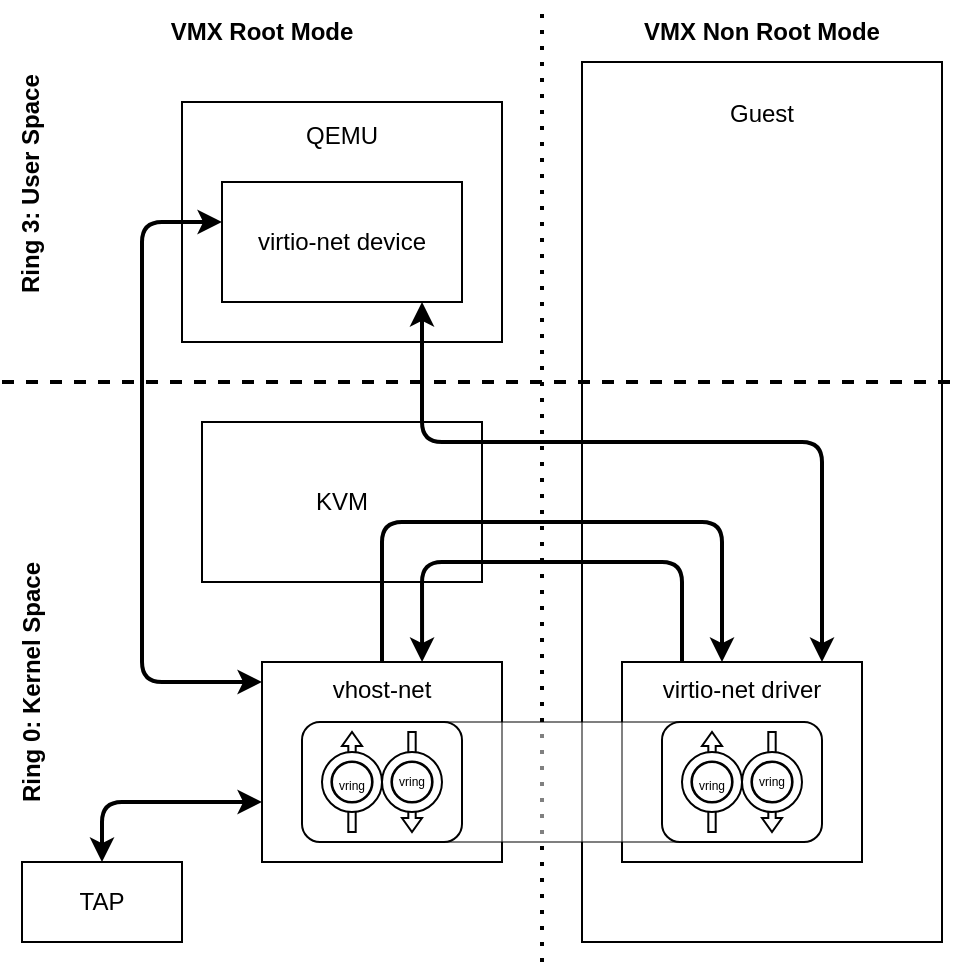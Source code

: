 <mxfile version="20.2.8" type="github">
  <diagram id="oZOYW1duo3crIYeeSJwp" name="Page-1">
    <mxGraphModel dx="948" dy="529" grid="1" gridSize="10" guides="1" tooltips="1" connect="1" arrows="1" fold="1" page="1" pageScale="1" pageWidth="500" pageHeight="500" math="0" shadow="0">
      <root>
        <mxCell id="0" />
        <mxCell id="1" parent="0" />
        <mxCell id="YKHGhaV-Iw9WPsnm1_ly-8" value="&lt;div&gt;Guest&lt;/div&gt;&lt;div&gt;&lt;br&gt;&lt;/div&gt;&lt;div&gt;&lt;br&gt;&lt;/div&gt;&lt;div&gt;&lt;br&gt;&lt;/div&gt;&lt;div&gt;&lt;br&gt;&lt;/div&gt;&lt;div&gt;&lt;br&gt;&lt;/div&gt;&lt;div&gt;&lt;br&gt;&lt;/div&gt;&lt;div&gt;&lt;br&gt;&lt;/div&gt;&lt;div&gt;&lt;br&gt;&lt;/div&gt;&lt;div&gt;&lt;br&gt;&lt;/div&gt;&lt;div&gt;&lt;br&gt;&lt;/div&gt;&lt;div&gt;&lt;br&gt;&lt;/div&gt;&lt;div&gt;&lt;br&gt;&lt;/div&gt;&lt;div&gt;&lt;br&gt;&lt;/div&gt;&lt;div&gt;&lt;br&gt;&lt;/div&gt;&lt;div&gt;&lt;br&gt;&lt;/div&gt;&lt;div&gt;&lt;br&gt;&lt;/div&gt;&lt;div&gt;&lt;br&gt;&lt;/div&gt;&lt;div&gt;&lt;br&gt;&lt;/div&gt;&lt;div&gt;&lt;br&gt;&lt;/div&gt;&lt;div&gt;&lt;br&gt;&lt;/div&gt;&lt;div&gt;&lt;br&gt;&lt;/div&gt;&lt;div&gt;&lt;br&gt;&lt;/div&gt;&lt;div&gt;&lt;br&gt;&lt;/div&gt;&lt;div&gt;&lt;br&gt;&lt;/div&gt;&lt;div&gt;&lt;br&gt;&lt;/div&gt;&lt;div&gt;&lt;br&gt;&lt;/div&gt;&lt;div&gt;&lt;br&gt;&lt;/div&gt;" style="rounded=0;whiteSpace=wrap;html=1;" vertex="1" parent="1">
          <mxGeometry x="300" y="40" width="180" height="440" as="geometry" />
        </mxCell>
        <mxCell id="YKHGhaV-Iw9WPsnm1_ly-1" value="" style="endArrow=none;dashed=1;html=1;rounded=0;strokeWidth=2;" edge="1" parent="1">
          <mxGeometry width="50" height="50" relative="1" as="geometry">
            <mxPoint x="10" y="200" as="sourcePoint" />
            <mxPoint x="490" y="200" as="targetPoint" />
          </mxGeometry>
        </mxCell>
        <mxCell id="YKHGhaV-Iw9WPsnm1_ly-3" value="" style="endArrow=none;dashed=1;html=1;dashPattern=1 3;strokeWidth=2;rounded=0;" edge="1" parent="1">
          <mxGeometry width="50" height="50" relative="1" as="geometry">
            <mxPoint x="280" y="490" as="sourcePoint" />
            <mxPoint x="280" y="10" as="targetPoint" />
          </mxGeometry>
        </mxCell>
        <mxCell id="YKHGhaV-Iw9WPsnm1_ly-4" value="VMX Root Mode" style="text;html=1;strokeColor=none;fillColor=none;align=center;verticalAlign=middle;whiteSpace=wrap;rounded=0;fontStyle=1" vertex="1" parent="1">
          <mxGeometry x="10" y="10" width="260" height="30" as="geometry" />
        </mxCell>
        <mxCell id="YKHGhaV-Iw9WPsnm1_ly-5" value="&lt;b&gt;VMX Non Root Mode&lt;/b&gt;" style="text;html=1;strokeColor=none;fillColor=none;align=center;verticalAlign=middle;whiteSpace=wrap;rounded=0;" vertex="1" parent="1">
          <mxGeometry x="290" y="10" width="200" height="30" as="geometry" />
        </mxCell>
        <mxCell id="YKHGhaV-Iw9WPsnm1_ly-6" value="Ring 3: User Space" style="text;html=1;strokeColor=none;fillColor=none;align=center;verticalAlign=middle;whiteSpace=wrap;rounded=0;rotation=270;fontStyle=1" vertex="1" parent="1">
          <mxGeometry x="-64.69" y="85.31" width="179.38" height="30" as="geometry" />
        </mxCell>
        <mxCell id="YKHGhaV-Iw9WPsnm1_ly-7" value="Ring 0: Kernel Space" style="text;html=1;strokeColor=none;fillColor=none;align=center;verticalAlign=middle;whiteSpace=wrap;rounded=0;rotation=270;fontStyle=1" vertex="1" parent="1">
          <mxGeometry x="-115" y="335" width="280" height="30" as="geometry" />
        </mxCell>
        <mxCell id="YKHGhaV-Iw9WPsnm1_ly-9" value="TAP" style="rounded=0;whiteSpace=wrap;html=1;" vertex="1" parent="1">
          <mxGeometry x="20" y="440" width="80" height="40" as="geometry" />
        </mxCell>
        <mxCell id="YKHGhaV-Iw9WPsnm1_ly-10" value="KVM" style="rounded=0;whiteSpace=wrap;html=1;" vertex="1" parent="1">
          <mxGeometry x="110" y="220" width="140" height="80" as="geometry" />
        </mxCell>
        <mxCell id="YKHGhaV-Iw9WPsnm1_ly-41" style="edgeStyle=orthogonalEdgeStyle;rounded=1;orthogonalLoop=1;jettySize=auto;html=1;entryX=0.5;entryY=0;entryDx=0;entryDy=0;strokeWidth=2;fontSize=12;startArrow=classic;startFill=1;" edge="1" parent="1" source="YKHGhaV-Iw9WPsnm1_ly-11" target="YKHGhaV-Iw9WPsnm1_ly-9">
          <mxGeometry relative="1" as="geometry">
            <Array as="points">
              <mxPoint x="60" y="410" />
            </Array>
          </mxGeometry>
        </mxCell>
        <mxCell id="YKHGhaV-Iw9WPsnm1_ly-42" style="edgeStyle=orthogonalEdgeStyle;rounded=1;orthogonalLoop=1;jettySize=auto;html=1;strokeWidth=2;fontSize=12;startArrow=none;startFill=0;" edge="1" parent="1" source="YKHGhaV-Iw9WPsnm1_ly-11" target="YKHGhaV-Iw9WPsnm1_ly-22">
          <mxGeometry relative="1" as="geometry">
            <Array as="points">
              <mxPoint x="200" y="270" />
              <mxPoint x="370" y="270" />
            </Array>
          </mxGeometry>
        </mxCell>
        <mxCell id="YKHGhaV-Iw9WPsnm1_ly-11" value="&lt;div&gt;vhost-net&lt;/div&gt;&lt;div&gt;&lt;br&gt;&lt;/div&gt;&lt;div&gt;&lt;br&gt;&lt;/div&gt;&lt;div&gt;&lt;br&gt;&lt;/div&gt;&lt;div&gt;&lt;br&gt;&lt;/div&gt;&lt;div&gt;&lt;br&gt;&lt;/div&gt;" style="rounded=0;whiteSpace=wrap;html=1;align=center;" vertex="1" parent="1">
          <mxGeometry x="140" y="340" width="120" height="100" as="geometry" />
        </mxCell>
        <mxCell id="YKHGhaV-Iw9WPsnm1_ly-43" style="edgeStyle=orthogonalEdgeStyle;rounded=1;orthogonalLoop=1;jettySize=auto;html=1;strokeWidth=2;fontSize=12;startArrow=none;startFill=0;entryX=0.667;entryY=0;entryDx=0;entryDy=0;entryPerimeter=0;" edge="1" parent="1" source="YKHGhaV-Iw9WPsnm1_ly-22" target="YKHGhaV-Iw9WPsnm1_ly-11">
          <mxGeometry relative="1" as="geometry">
            <mxPoint x="220" y="330" as="targetPoint" />
            <Array as="points">
              <mxPoint x="350" y="290" />
              <mxPoint x="220" y="290" />
            </Array>
          </mxGeometry>
        </mxCell>
        <mxCell id="YKHGhaV-Iw9WPsnm1_ly-22" value="&lt;div&gt;virtio-net driver&lt;/div&gt;&lt;div&gt;&lt;br&gt;&lt;/div&gt;&lt;div&gt;&lt;br&gt;&lt;/div&gt;&lt;div&gt;&lt;br&gt;&lt;/div&gt;&lt;div&gt;&lt;br&gt;&lt;/div&gt;&lt;div&gt;&lt;br&gt;&lt;/div&gt;" style="rounded=0;whiteSpace=wrap;html=1;align=center;" vertex="1" parent="1">
          <mxGeometry x="320" y="340" width="120" height="100" as="geometry" />
        </mxCell>
        <mxCell id="YKHGhaV-Iw9WPsnm1_ly-31" value="" style="rounded=0;whiteSpace=wrap;html=1;fontSize=6;opacity=50;" vertex="1" parent="1">
          <mxGeometry x="230" y="370" width="120" height="60" as="geometry" />
        </mxCell>
        <mxCell id="YKHGhaV-Iw9WPsnm1_ly-23" value="" style="group" vertex="1" connectable="0" parent="1">
          <mxGeometry x="160" y="370" width="80" height="60" as="geometry" />
        </mxCell>
        <mxCell id="YKHGhaV-Iw9WPsnm1_ly-24" value="" style="rounded=1;whiteSpace=wrap;html=1;" vertex="1" parent="YKHGhaV-Iw9WPsnm1_ly-23">
          <mxGeometry width="80" height="60" as="geometry" />
        </mxCell>
        <mxCell id="YKHGhaV-Iw9WPsnm1_ly-25" value="" style="shape=singleArrow;direction=north;whiteSpace=wrap;html=1;arrowWidth=0.369;arrowSize=0.14;" vertex="1" parent="YKHGhaV-Iw9WPsnm1_ly-23">
          <mxGeometry x="20" y="5" width="10" height="50" as="geometry" />
        </mxCell>
        <mxCell id="YKHGhaV-Iw9WPsnm1_ly-26" value="" style="verticalLabelPosition=bottom;verticalAlign=top;html=1;shape=mxgraph.basic.donut;dx=4.69;" vertex="1" parent="YKHGhaV-Iw9WPsnm1_ly-23">
          <mxGeometry x="10" y="15" width="30" height="30" as="geometry" />
        </mxCell>
        <mxCell id="YKHGhaV-Iw9WPsnm1_ly-27" value="" style="shape=singleArrow;direction=south;whiteSpace=wrap;html=1;arrowWidth=0.369;arrowSize=0.14;" vertex="1" parent="YKHGhaV-Iw9WPsnm1_ly-23">
          <mxGeometry x="50" y="5" width="10" height="50" as="geometry" />
        </mxCell>
        <mxCell id="YKHGhaV-Iw9WPsnm1_ly-28" value="" style="verticalLabelPosition=bottom;verticalAlign=top;html=1;shape=mxgraph.basic.donut;dx=4.69;" vertex="1" parent="YKHGhaV-Iw9WPsnm1_ly-23">
          <mxGeometry x="40" y="15" width="30" height="30" as="geometry" />
        </mxCell>
        <mxCell id="YKHGhaV-Iw9WPsnm1_ly-29" value="&lt;font style=&quot;font-size: 6px;&quot;&gt;vring&lt;/font&gt;" style="ellipse;whiteSpace=wrap;html=1;aspect=fixed;direction=south;" vertex="1" parent="YKHGhaV-Iw9WPsnm1_ly-23">
          <mxGeometry x="15" y="20" width="20" height="20" as="geometry" />
        </mxCell>
        <mxCell id="YKHGhaV-Iw9WPsnm1_ly-30" value="vring" style="ellipse;whiteSpace=wrap;html=1;aspect=fixed;direction=south;fontSize=6;" vertex="1" parent="YKHGhaV-Iw9WPsnm1_ly-23">
          <mxGeometry x="45" y="20" width="20" height="20" as="geometry" />
        </mxCell>
        <mxCell id="YKHGhaV-Iw9WPsnm1_ly-20" value="" style="group" vertex="1" connectable="0" parent="1">
          <mxGeometry x="340" y="370" width="80" height="60" as="geometry" />
        </mxCell>
        <mxCell id="YKHGhaV-Iw9WPsnm1_ly-12" value="" style="rounded=1;whiteSpace=wrap;html=1;" vertex="1" parent="YKHGhaV-Iw9WPsnm1_ly-20">
          <mxGeometry width="80" height="60" as="geometry" />
        </mxCell>
        <mxCell id="YKHGhaV-Iw9WPsnm1_ly-15" value="" style="shape=singleArrow;direction=north;whiteSpace=wrap;html=1;arrowWidth=0.369;arrowSize=0.14;" vertex="1" parent="YKHGhaV-Iw9WPsnm1_ly-20">
          <mxGeometry x="20" y="5" width="10" height="50" as="geometry" />
        </mxCell>
        <mxCell id="YKHGhaV-Iw9WPsnm1_ly-13" value="" style="verticalLabelPosition=bottom;verticalAlign=top;html=1;shape=mxgraph.basic.donut;dx=4.69;" vertex="1" parent="YKHGhaV-Iw9WPsnm1_ly-20">
          <mxGeometry x="10" y="15" width="30" height="30" as="geometry" />
        </mxCell>
        <mxCell id="YKHGhaV-Iw9WPsnm1_ly-16" value="" style="shape=singleArrow;direction=south;whiteSpace=wrap;html=1;arrowWidth=0.369;arrowSize=0.14;" vertex="1" parent="YKHGhaV-Iw9WPsnm1_ly-20">
          <mxGeometry x="50" y="5" width="10" height="50" as="geometry" />
        </mxCell>
        <mxCell id="YKHGhaV-Iw9WPsnm1_ly-17" value="" style="verticalLabelPosition=bottom;verticalAlign=top;html=1;shape=mxgraph.basic.donut;dx=4.69;" vertex="1" parent="YKHGhaV-Iw9WPsnm1_ly-20">
          <mxGeometry x="40" y="15" width="30" height="30" as="geometry" />
        </mxCell>
        <mxCell id="YKHGhaV-Iw9WPsnm1_ly-18" value="&lt;font style=&quot;font-size: 6px;&quot;&gt;vring&lt;/font&gt;" style="ellipse;whiteSpace=wrap;html=1;aspect=fixed;direction=south;" vertex="1" parent="YKHGhaV-Iw9WPsnm1_ly-20">
          <mxGeometry x="15" y="20" width="20" height="20" as="geometry" />
        </mxCell>
        <mxCell id="YKHGhaV-Iw9WPsnm1_ly-19" value="vring" style="ellipse;whiteSpace=wrap;html=1;aspect=fixed;direction=south;fontSize=6;" vertex="1" parent="YKHGhaV-Iw9WPsnm1_ly-20">
          <mxGeometry x="45" y="20" width="20" height="20" as="geometry" />
        </mxCell>
        <mxCell id="YKHGhaV-Iw9WPsnm1_ly-34" value="&lt;div&gt;QEMU&lt;/div&gt;&lt;div&gt;&lt;br&gt;&lt;/div&gt;&lt;div&gt;&lt;br&gt;&lt;/div&gt;&lt;div&gt;&lt;br&gt;&lt;/div&gt;&lt;div&gt;&lt;br&gt;&lt;/div&gt;&lt;div&gt;&lt;br&gt;&lt;/div&gt;&lt;div&gt;&lt;br&gt;&lt;/div&gt;" style="rounded=0;whiteSpace=wrap;html=1;align=center;" vertex="1" parent="1">
          <mxGeometry x="100" y="60" width="160" height="120" as="geometry" />
        </mxCell>
        <mxCell id="YKHGhaV-Iw9WPsnm1_ly-44" style="edgeStyle=orthogonalEdgeStyle;rounded=1;orthogonalLoop=1;jettySize=auto;html=1;strokeWidth=2;fontSize=12;startArrow=classic;startFill=1;" edge="1" parent="1" source="YKHGhaV-Iw9WPsnm1_ly-32" target="YKHGhaV-Iw9WPsnm1_ly-11">
          <mxGeometry relative="1" as="geometry">
            <Array as="points">
              <mxPoint x="80" y="120" />
              <mxPoint x="80" y="350" />
            </Array>
          </mxGeometry>
        </mxCell>
        <mxCell id="YKHGhaV-Iw9WPsnm1_ly-45" style="edgeStyle=orthogonalEdgeStyle;rounded=1;orthogonalLoop=1;jettySize=auto;html=1;strokeWidth=2;fontSize=12;startArrow=classic;startFill=1;" edge="1" parent="1" source="YKHGhaV-Iw9WPsnm1_ly-32" target="YKHGhaV-Iw9WPsnm1_ly-22">
          <mxGeometry relative="1" as="geometry">
            <Array as="points">
              <mxPoint x="220" y="230" />
              <mxPoint x="420" y="230" />
            </Array>
          </mxGeometry>
        </mxCell>
        <mxCell id="YKHGhaV-Iw9WPsnm1_ly-32" value="&lt;div&gt;virtio-net device&lt;/div&gt;" style="rounded=0;whiteSpace=wrap;html=1;align=center;" vertex="1" parent="1">
          <mxGeometry x="120" y="100" width="120" height="60" as="geometry" />
        </mxCell>
      </root>
    </mxGraphModel>
  </diagram>
</mxfile>
